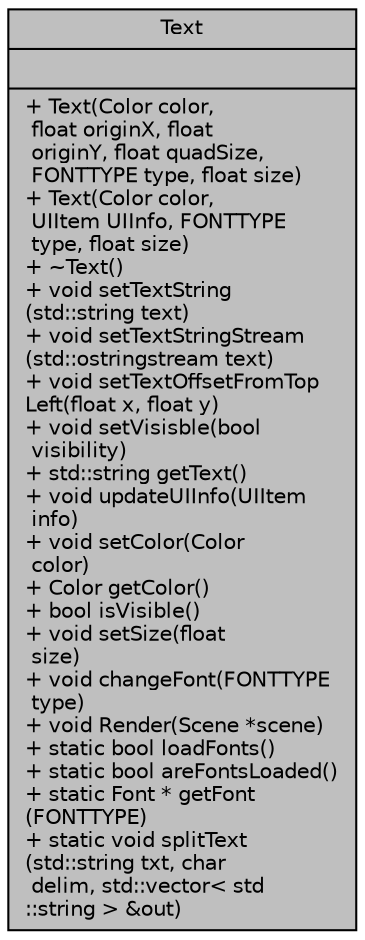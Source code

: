digraph "Text"
{
 // LATEX_PDF_SIZE
  edge [fontname="Helvetica",fontsize="10",labelfontname="Helvetica",labelfontsize="10"];
  node [fontname="Helvetica",fontsize="10",shape=record];
  Node1 [label="{Text\n||+  Text(Color color,\l float originX, float\l originY, float quadSize,\l FONTTYPE type, float size)\l+  Text(Color color,\l UIItem UIInfo, FONTTYPE\l type, float size)\l+  ~Text()\l+ void setTextString\l(std::string text)\l+ void setTextStringStream\l(std::ostringstream text)\l+ void setTextOffsetFromTop\lLeft(float x, float y)\l+ void setVisisble(bool\l visibility)\l+ std::string getText()\l+ void updateUIInfo(UIItem\l info)\l+ void setColor(Color\l color)\l+ Color getColor()\l+ bool isVisible()\l+ void setSize(float\l size)\l+ void changeFont(FONTTYPE\l type)\l+ void Render(Scene *scene)\l+ static bool loadFonts()\l+ static bool areFontsLoaded()\l+ static Font * getFont\l(FONTTYPE)\l+ static void splitText\l(std::string txt, char\l delim, std::vector\< std\l::string \> &out)\l}",height=0.2,width=0.4,color="black", fillcolor="grey75", style="filled", fontcolor="black",tooltip="Text Objects used by Buttons."];
}
